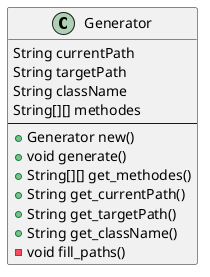 @startuml

class Generator{
    String currentPath
    String targetPath
    String className
    String[][] methodes
----
    + Generator new()
    + void generate()
    + String[][] get_methodes()
    + String get_currentPath()
    + String get_targetPath()
    + String get_className()
    - void fill_paths()
}

@enduml
